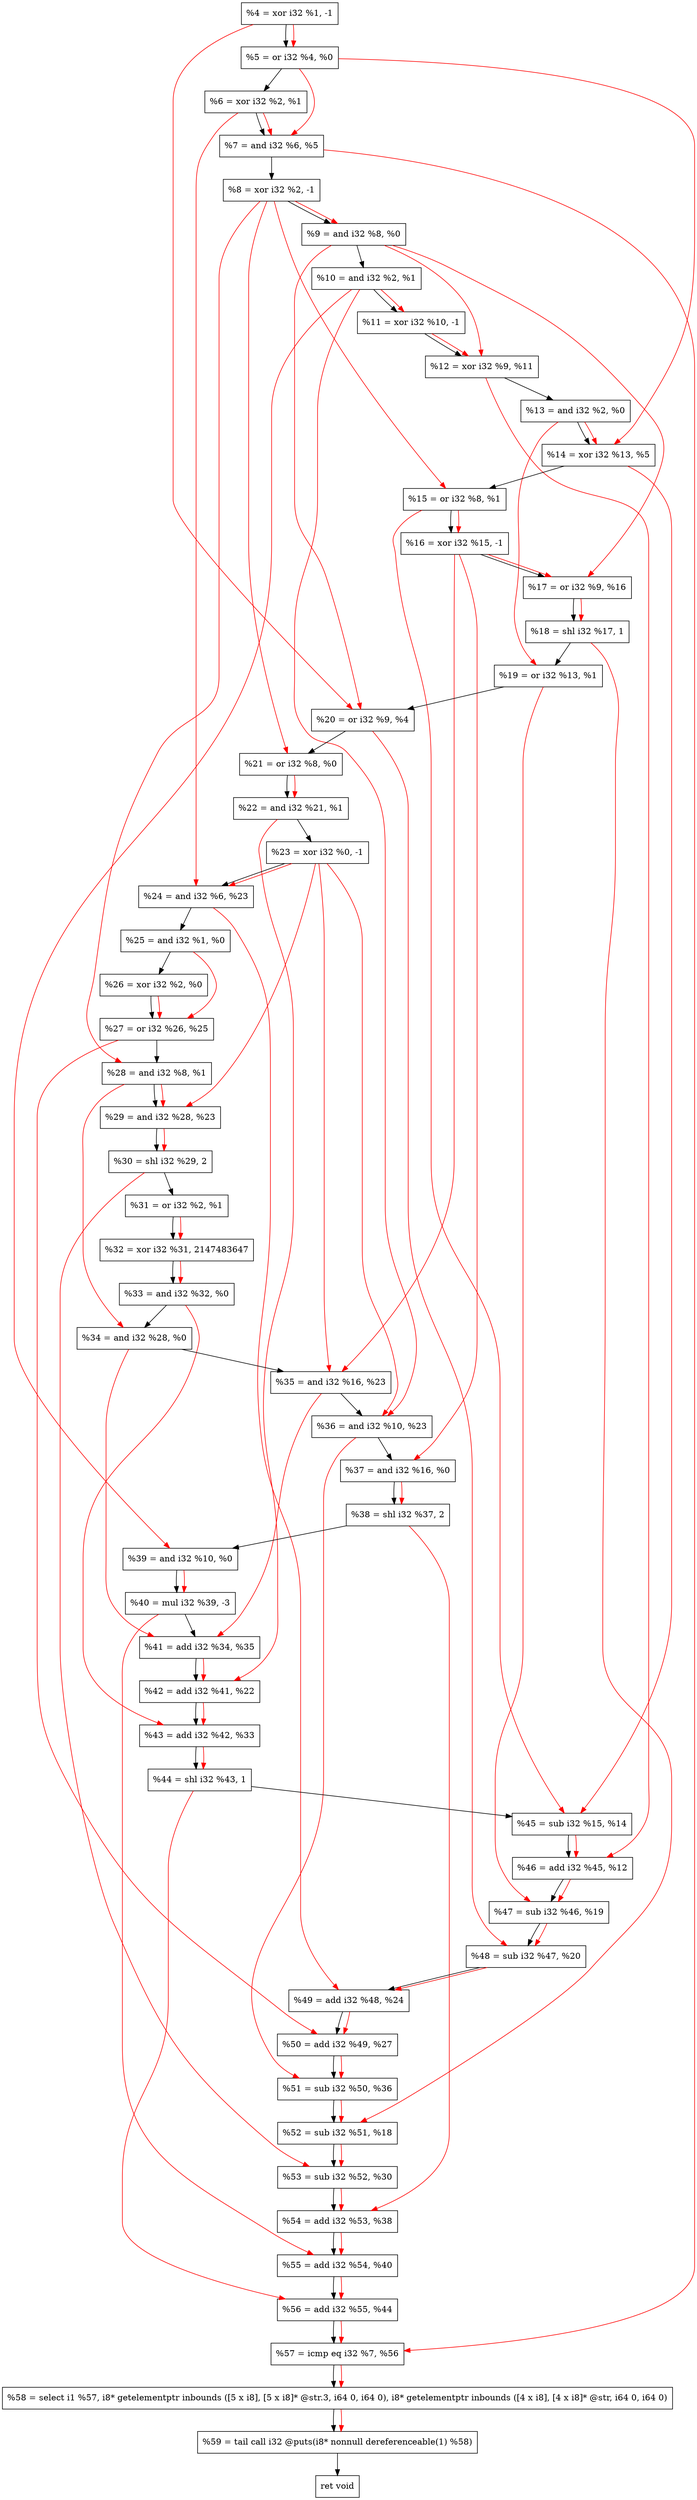 digraph "DFG for'crackme' function" {
	Node0xb51ca0[shape=record, label="  %4 = xor i32 %1, -1"];
	Node0xb51d60[shape=record, label="  %5 = or i32 %4, %0"];
	Node0xb51dd0[shape=record, label="  %6 = xor i32 %2, %1"];
	Node0xb51e40[shape=record, label="  %7 = and i32 %6, %5"];
	Node0xb51eb0[shape=record, label="  %8 = xor i32 %2, -1"];
	Node0xb51f20[shape=record, label="  %9 = and i32 %8, %0"];
	Node0xb51f90[shape=record, label="  %10 = and i32 %2, %1"];
	Node0xb52000[shape=record, label="  %11 = xor i32 %10, -1"];
	Node0xb52070[shape=record, label="  %12 = xor i32 %9, %11"];
	Node0xb520e0[shape=record, label="  %13 = and i32 %2, %0"];
	Node0xb52150[shape=record, label="  %14 = xor i32 %13, %5"];
	Node0xb521c0[shape=record, label="  %15 = or i32 %8, %1"];
	Node0xb52230[shape=record, label="  %16 = xor i32 %15, -1"];
	Node0xb522a0[shape=record, label="  %17 = or i32 %9, %16"];
	Node0xb52310[shape=record, label="  %18 = shl i32 %17, 1"];
	Node0xb52380[shape=record, label="  %19 = or i32 %13, %1"];
	Node0xb523f0[shape=record, label="  %20 = or i32 %9, %4"];
	Node0xb52460[shape=record, label="  %21 = or i32 %8, %0"];
	Node0xb524d0[shape=record, label="  %22 = and i32 %21, %1"];
	Node0xb52540[shape=record, label="  %23 = xor i32 %0, -1"];
	Node0xb525b0[shape=record, label="  %24 = and i32 %6, %23"];
	Node0xb52620[shape=record, label="  %25 = and i32 %1, %0"];
	Node0xb52690[shape=record, label="  %26 = xor i32 %2, %0"];
	Node0xb52700[shape=record, label="  %27 = or i32 %26, %25"];
	Node0xb52770[shape=record, label="  %28 = and i32 %8, %1"];
	Node0xb527e0[shape=record, label="  %29 = and i32 %28, %23"];
	Node0xb52880[shape=record, label="  %30 = shl i32 %29, 2"];
	Node0xb528f0[shape=record, label="  %31 = or i32 %2, %1"];
	Node0xb52990[shape=record, label="  %32 = xor i32 %31, 2147483647"];
	Node0xb52c10[shape=record, label="  %33 = and i32 %32, %0"];
	Node0xb52c80[shape=record, label="  %34 = and i32 %28, %0"];
	Node0xb52cf0[shape=record, label="  %35 = and i32 %16, %23"];
	Node0xb52d60[shape=record, label="  %36 = and i32 %10, %23"];
	Node0xb52dd0[shape=record, label="  %37 = and i32 %16, %0"];
	Node0xb52e40[shape=record, label="  %38 = shl i32 %37, 2"];
	Node0xb52eb0[shape=record, label="  %39 = and i32 %10, %0"];
	Node0xb52f50[shape=record, label="  %40 = mul i32 %39, -3"];
	Node0xb52fc0[shape=record, label="  %41 = add i32 %34, %35"];
	Node0xb53030[shape=record, label="  %42 = add i32 %41, %22"];
	Node0xb530a0[shape=record, label="  %43 = add i32 %42, %33"];
	Node0xb53110[shape=record, label="  %44 = shl i32 %43, 1"];
	Node0xb53180[shape=record, label="  %45 = sub i32 %15, %14"];
	Node0xb531f0[shape=record, label="  %46 = add i32 %45, %12"];
	Node0xb53260[shape=record, label="  %47 = sub i32 %46, %19"];
	Node0xb532d0[shape=record, label="  %48 = sub i32 %47, %20"];
	Node0xb53340[shape=record, label="  %49 = add i32 %48, %24"];
	Node0xb533b0[shape=record, label="  %50 = add i32 %49, %27"];
	Node0xb53420[shape=record, label="  %51 = sub i32 %50, %36"];
	Node0xb53490[shape=record, label="  %52 = sub i32 %51, %18"];
	Node0xb53500[shape=record, label="  %53 = sub i32 %52, %30"];
	Node0xb53570[shape=record, label="  %54 = add i32 %53, %38"];
	Node0xb535e0[shape=record, label="  %55 = add i32 %54, %40"];
	Node0xb53650[shape=record, label="  %56 = add i32 %55, %44"];
	Node0xb536c0[shape=record, label="  %57 = icmp eq i32 %7, %56"];
	Node0xaf2268[shape=record, label="  %58 = select i1 %57, i8* getelementptr inbounds ([5 x i8], [5 x i8]* @str.3, i64 0, i64 0), i8* getelementptr inbounds ([4 x i8], [4 x i8]* @str, i64 0, i64 0)"];
	Node0xb53b60[shape=record, label="  %59 = tail call i32 @puts(i8* nonnull dereferenceable(1) %58)"];
	Node0xb53bb0[shape=record, label="  ret void"];
	Node0xb51ca0 -> Node0xb51d60;
	Node0xb51d60 -> Node0xb51dd0;
	Node0xb51dd0 -> Node0xb51e40;
	Node0xb51e40 -> Node0xb51eb0;
	Node0xb51eb0 -> Node0xb51f20;
	Node0xb51f20 -> Node0xb51f90;
	Node0xb51f90 -> Node0xb52000;
	Node0xb52000 -> Node0xb52070;
	Node0xb52070 -> Node0xb520e0;
	Node0xb520e0 -> Node0xb52150;
	Node0xb52150 -> Node0xb521c0;
	Node0xb521c0 -> Node0xb52230;
	Node0xb52230 -> Node0xb522a0;
	Node0xb522a0 -> Node0xb52310;
	Node0xb52310 -> Node0xb52380;
	Node0xb52380 -> Node0xb523f0;
	Node0xb523f0 -> Node0xb52460;
	Node0xb52460 -> Node0xb524d0;
	Node0xb524d0 -> Node0xb52540;
	Node0xb52540 -> Node0xb525b0;
	Node0xb525b0 -> Node0xb52620;
	Node0xb52620 -> Node0xb52690;
	Node0xb52690 -> Node0xb52700;
	Node0xb52700 -> Node0xb52770;
	Node0xb52770 -> Node0xb527e0;
	Node0xb527e0 -> Node0xb52880;
	Node0xb52880 -> Node0xb528f0;
	Node0xb528f0 -> Node0xb52990;
	Node0xb52990 -> Node0xb52c10;
	Node0xb52c10 -> Node0xb52c80;
	Node0xb52c80 -> Node0xb52cf0;
	Node0xb52cf0 -> Node0xb52d60;
	Node0xb52d60 -> Node0xb52dd0;
	Node0xb52dd0 -> Node0xb52e40;
	Node0xb52e40 -> Node0xb52eb0;
	Node0xb52eb0 -> Node0xb52f50;
	Node0xb52f50 -> Node0xb52fc0;
	Node0xb52fc0 -> Node0xb53030;
	Node0xb53030 -> Node0xb530a0;
	Node0xb530a0 -> Node0xb53110;
	Node0xb53110 -> Node0xb53180;
	Node0xb53180 -> Node0xb531f0;
	Node0xb531f0 -> Node0xb53260;
	Node0xb53260 -> Node0xb532d0;
	Node0xb532d0 -> Node0xb53340;
	Node0xb53340 -> Node0xb533b0;
	Node0xb533b0 -> Node0xb53420;
	Node0xb53420 -> Node0xb53490;
	Node0xb53490 -> Node0xb53500;
	Node0xb53500 -> Node0xb53570;
	Node0xb53570 -> Node0xb535e0;
	Node0xb535e0 -> Node0xb53650;
	Node0xb53650 -> Node0xb536c0;
	Node0xb536c0 -> Node0xaf2268;
	Node0xaf2268 -> Node0xb53b60;
	Node0xb53b60 -> Node0xb53bb0;
edge [color=red]
	Node0xb51ca0 -> Node0xb51d60;
	Node0xb51dd0 -> Node0xb51e40;
	Node0xb51d60 -> Node0xb51e40;
	Node0xb51eb0 -> Node0xb51f20;
	Node0xb51f90 -> Node0xb52000;
	Node0xb51f20 -> Node0xb52070;
	Node0xb52000 -> Node0xb52070;
	Node0xb520e0 -> Node0xb52150;
	Node0xb51d60 -> Node0xb52150;
	Node0xb51eb0 -> Node0xb521c0;
	Node0xb521c0 -> Node0xb52230;
	Node0xb51f20 -> Node0xb522a0;
	Node0xb52230 -> Node0xb522a0;
	Node0xb522a0 -> Node0xb52310;
	Node0xb520e0 -> Node0xb52380;
	Node0xb51f20 -> Node0xb523f0;
	Node0xb51ca0 -> Node0xb523f0;
	Node0xb51eb0 -> Node0xb52460;
	Node0xb52460 -> Node0xb524d0;
	Node0xb51dd0 -> Node0xb525b0;
	Node0xb52540 -> Node0xb525b0;
	Node0xb52690 -> Node0xb52700;
	Node0xb52620 -> Node0xb52700;
	Node0xb51eb0 -> Node0xb52770;
	Node0xb52770 -> Node0xb527e0;
	Node0xb52540 -> Node0xb527e0;
	Node0xb527e0 -> Node0xb52880;
	Node0xb528f0 -> Node0xb52990;
	Node0xb52990 -> Node0xb52c10;
	Node0xb52770 -> Node0xb52c80;
	Node0xb52230 -> Node0xb52cf0;
	Node0xb52540 -> Node0xb52cf0;
	Node0xb51f90 -> Node0xb52d60;
	Node0xb52540 -> Node0xb52d60;
	Node0xb52230 -> Node0xb52dd0;
	Node0xb52dd0 -> Node0xb52e40;
	Node0xb51f90 -> Node0xb52eb0;
	Node0xb52eb0 -> Node0xb52f50;
	Node0xb52c80 -> Node0xb52fc0;
	Node0xb52cf0 -> Node0xb52fc0;
	Node0xb52fc0 -> Node0xb53030;
	Node0xb524d0 -> Node0xb53030;
	Node0xb53030 -> Node0xb530a0;
	Node0xb52c10 -> Node0xb530a0;
	Node0xb530a0 -> Node0xb53110;
	Node0xb521c0 -> Node0xb53180;
	Node0xb52150 -> Node0xb53180;
	Node0xb53180 -> Node0xb531f0;
	Node0xb52070 -> Node0xb531f0;
	Node0xb531f0 -> Node0xb53260;
	Node0xb52380 -> Node0xb53260;
	Node0xb53260 -> Node0xb532d0;
	Node0xb523f0 -> Node0xb532d0;
	Node0xb532d0 -> Node0xb53340;
	Node0xb525b0 -> Node0xb53340;
	Node0xb53340 -> Node0xb533b0;
	Node0xb52700 -> Node0xb533b0;
	Node0xb533b0 -> Node0xb53420;
	Node0xb52d60 -> Node0xb53420;
	Node0xb53420 -> Node0xb53490;
	Node0xb52310 -> Node0xb53490;
	Node0xb53490 -> Node0xb53500;
	Node0xb52880 -> Node0xb53500;
	Node0xb53500 -> Node0xb53570;
	Node0xb52e40 -> Node0xb53570;
	Node0xb53570 -> Node0xb535e0;
	Node0xb52f50 -> Node0xb535e0;
	Node0xb535e0 -> Node0xb53650;
	Node0xb53110 -> Node0xb53650;
	Node0xb51e40 -> Node0xb536c0;
	Node0xb53650 -> Node0xb536c0;
	Node0xb536c0 -> Node0xaf2268;
	Node0xaf2268 -> Node0xb53b60;
}
